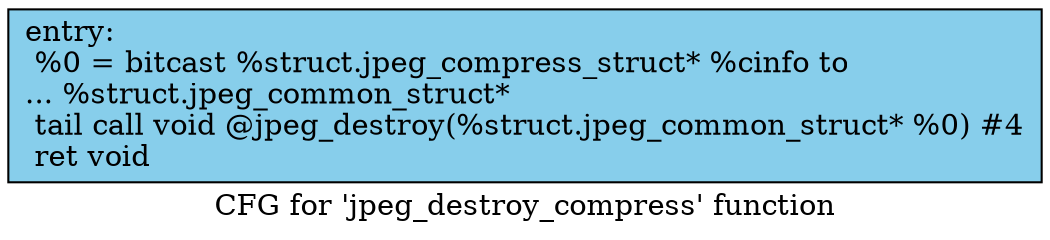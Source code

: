 digraph "CFG for 'jpeg_destroy_compress' function" {
	label="CFG for 'jpeg_destroy_compress' function";

	Node0x672d650 [shape=record, style = filled, fillcolor = skyblue, label="{entry:\l  %0 = bitcast %struct.jpeg_compress_struct* %cinfo to\l... %struct.jpeg_common_struct*\l  tail call void @jpeg_destroy(%struct.jpeg_common_struct* %0) #4\l  ret void\l}"];
}
